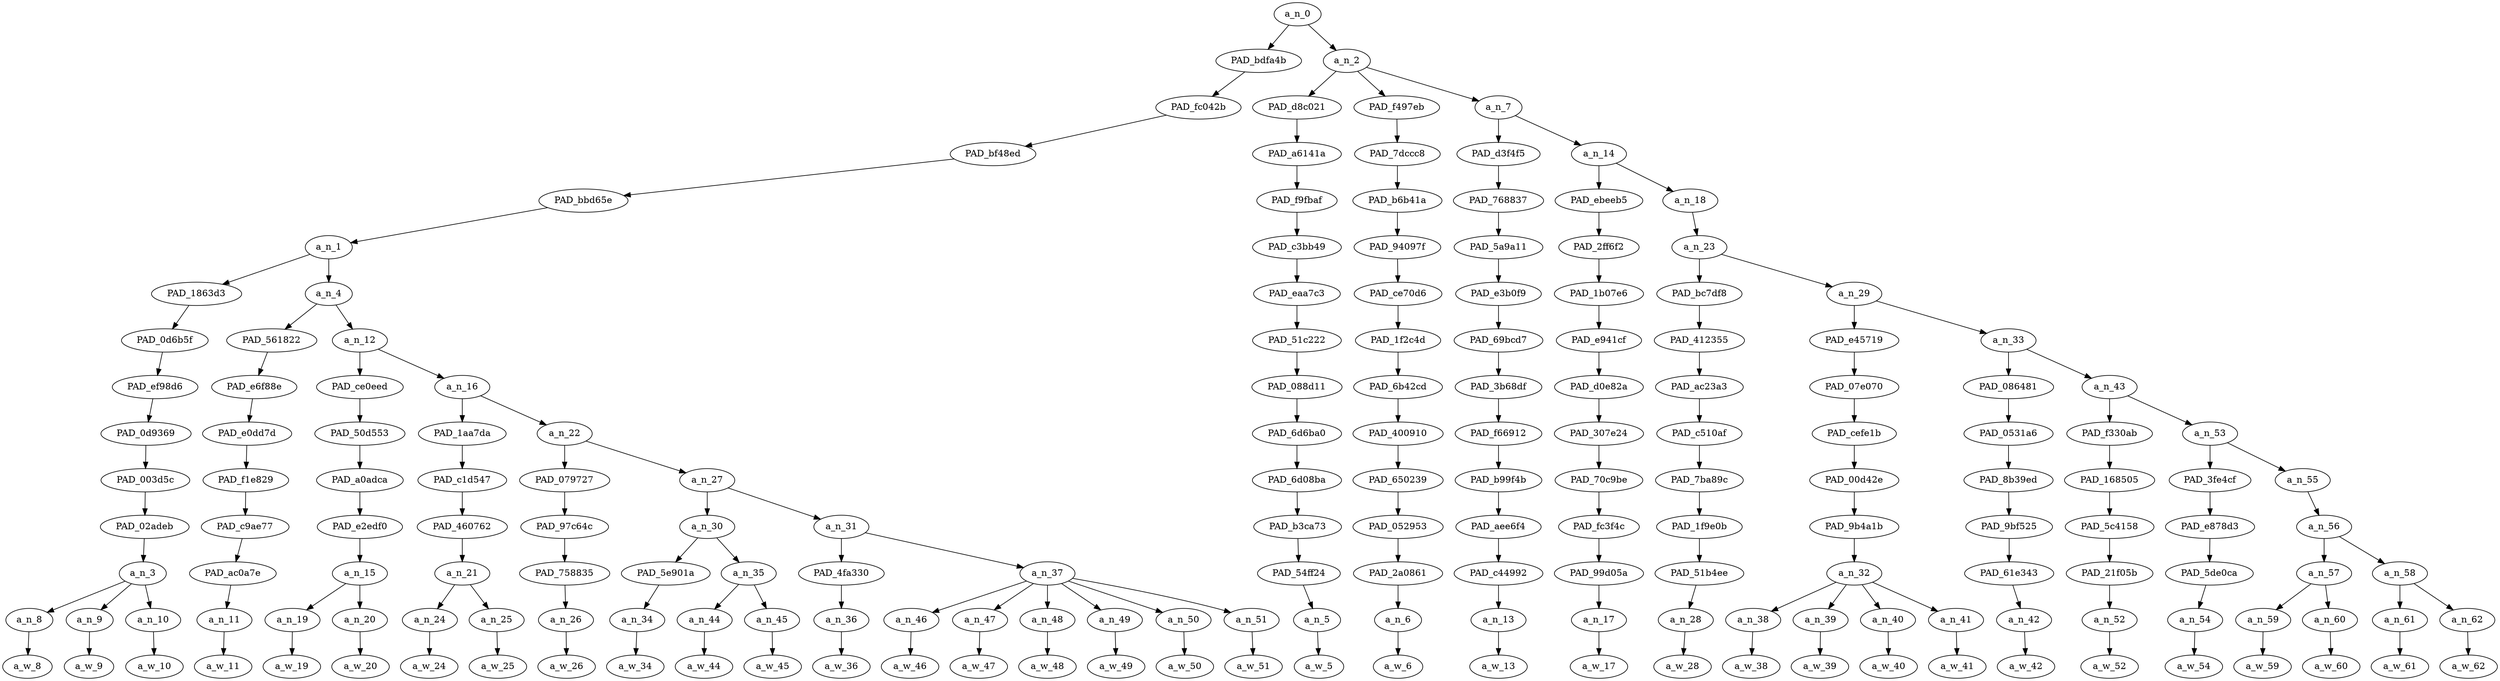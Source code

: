 strict digraph "" {
	a_n_0	[div_dir=1,
		index=0,
		level=14,
		pos="11.632161458333334,14!",
		text_span="[0, 1, 2, 3, 4, 5, 6, 7, 8, 9, 10, 11, 12, 13, 14, 15, 16, 17, 18, 19, 20, 21, 22, 23, 24, 25, 26, 27, 28, 29, 30, 31, 32, 33, 34]",
		value=1.00000000];
	PAD_bdfa4b	[div_dir=1,
		index=0,
		level=13,
		pos="2.8359375,13!",
		text_span="[0, 1, 2, 3, 4, 5, 6, 7, 8, 9, 10, 11, 12, 13, 14, 15, 16, 17, 18]",
		value=0.48099476];
	a_n_0 -> PAD_bdfa4b;
	a_n_2	[div_dir=1,
		index=1,
		level=13,
		pos="20.428385416666668,13!",
		text_span="[19, 20, 21, 22, 23, 24, 25, 26, 27, 28, 29, 30, 31, 32, 33, 34]",
		value=0.51893482];
	a_n_0 -> a_n_2;
	PAD_fc042b	[div_dir=1,
		index=0,
		level=12,
		pos="2.8359375,12!",
		text_span="[0, 1, 2, 3, 4, 5, 6, 7, 8, 9, 10, 11, 12, 13, 14, 15, 16, 17, 18]",
		value=0.48099476];
	PAD_bdfa4b -> PAD_fc042b;
	PAD_bf48ed	[div_dir=1,
		index=0,
		level=11,
		pos="2.8359375,11!",
		text_span="[0, 1, 2, 3, 4, 5, 6, 7, 8, 9, 10, 11, 12, 13, 14, 15, 16, 17, 18]",
		value=0.48099476];
	PAD_fc042b -> PAD_bf48ed;
	PAD_bbd65e	[div_dir=1,
		index=0,
		level=10,
		pos="2.8359375,10!",
		text_span="[0, 1, 2, 3, 4, 5, 6, 7, 8, 9, 10, 11, 12, 13, 14, 15, 16, 17, 18]",
		value=0.48099476];
	PAD_bf48ed -> PAD_bbd65e;
	a_n_1	[div_dir=1,
		index=0,
		level=9,
		pos="2.8359375,9!",
		text_span="[0, 1, 2, 3, 4, 5, 6, 7, 8, 9, 10, 11, 12, 13, 14, 15, 16, 17, 18]",
		value=0.48099476];
	PAD_bbd65e -> a_n_1;
	PAD_1863d3	[div_dir=1,
		index=0,
		level=8,
		pos="1.0,8!",
		text_span="[0, 1, 2]",
		value=0.13615182];
	a_n_1 -> PAD_1863d3;
	a_n_4	[div_dir=1,
		index=1,
		level=8,
		pos="4.671875,8!",
		text_span="[3, 4, 5, 6, 7, 8, 9, 10, 11, 12, 13, 14, 15, 16, 17, 18]",
		value=0.34477818];
	a_n_1 -> a_n_4;
	PAD_0d6b5f	[div_dir=1,
		index=0,
		level=7,
		pos="1.0,7!",
		text_span="[0, 1, 2]",
		value=0.13615182];
	PAD_1863d3 -> PAD_0d6b5f;
	PAD_ef98d6	[div_dir=1,
		index=0,
		level=6,
		pos="1.0,6!",
		text_span="[0, 1, 2]",
		value=0.13615182];
	PAD_0d6b5f -> PAD_ef98d6;
	PAD_0d9369	[div_dir=1,
		index=0,
		level=5,
		pos="1.0,5!",
		text_span="[0, 1, 2]",
		value=0.13615182];
	PAD_ef98d6 -> PAD_0d9369;
	PAD_003d5c	[div_dir=1,
		index=0,
		level=4,
		pos="1.0,4!",
		text_span="[0, 1, 2]",
		value=0.13615182];
	PAD_0d9369 -> PAD_003d5c;
	PAD_02adeb	[div_dir=1,
		index=0,
		level=3,
		pos="1.0,3!",
		text_span="[0, 1, 2]",
		value=0.13615182];
	PAD_003d5c -> PAD_02adeb;
	a_n_3	[div_dir=1,
		index=0,
		level=2,
		pos="1.0,2!",
		text_span="[0, 1, 2]",
		value=0.13615182];
	PAD_02adeb -> a_n_3;
	a_n_8	[div_dir=1,
		index=0,
		level=1,
		pos="0.0,1!",
		text_span="[0]",
		value=0.03722229];
	a_n_3 -> a_n_8;
	a_n_9	[div_dir=1,
		index=1,
		level=1,
		pos="1.0,1!",
		text_span="[1]",
		value=0.06169171];
	a_n_3 -> a_n_9;
	a_n_10	[div_dir=1,
		index=2,
		level=1,
		pos="2.0,1!",
		text_span="[2]",
		value=0.03703093];
	a_n_3 -> a_n_10;
	a_w_8	[div_dir=0,
		index=0,
		level=0,
		pos="0,0!",
		text_span="[0]",
		value="<user>"];
	a_n_8 -> a_w_8;
	a_w_9	[div_dir=0,
		index=1,
		level=0,
		pos="1,0!",
		text_span="[1]",
		value="<user>1"];
	a_n_9 -> a_w_9;
	a_w_10	[div_dir=0,
		index=2,
		level=0,
		pos="2,0!",
		text_span="[2]",
		value=welcome];
	a_n_10 -> a_w_10;
	PAD_561822	[div_dir=-1,
		index=1,
		level=7,
		pos="3.0,7!",
		text_span="[3]",
		value=0.01640491];
	a_n_4 -> PAD_561822;
	a_n_12	[div_dir=1,
		index=2,
		level=7,
		pos="6.34375,7!",
		text_span="[4, 5, 6, 7, 8, 9, 10, 11, 12, 13, 14, 15, 16, 17, 18]",
		value=0.32836687];
	a_n_4 -> a_n_12;
	PAD_e6f88e	[div_dir=-1,
		index=1,
		level=6,
		pos="3.0,6!",
		text_span="[3]",
		value=0.01640491];
	PAD_561822 -> PAD_e6f88e;
	PAD_e0dd7d	[div_dir=-1,
		index=1,
		level=5,
		pos="3.0,5!",
		text_span="[3]",
		value=0.01640491];
	PAD_e6f88e -> PAD_e0dd7d;
	PAD_f1e829	[div_dir=-1,
		index=1,
		level=4,
		pos="3.0,4!",
		text_span="[3]",
		value=0.01640491];
	PAD_e0dd7d -> PAD_f1e829;
	PAD_c9ae77	[div_dir=-1,
		index=1,
		level=3,
		pos="3.0,3!",
		text_span="[3]",
		value=0.01640491];
	PAD_f1e829 -> PAD_c9ae77;
	PAD_ac0a7e	[div_dir=-1,
		index=1,
		level=2,
		pos="3.0,2!",
		text_span="[3]",
		value=0.01640491];
	PAD_c9ae77 -> PAD_ac0a7e;
	a_n_11	[div_dir=-1,
		index=3,
		level=1,
		pos="3.0,1!",
		text_span="[3]",
		value=0.01640491];
	PAD_ac0a7e -> a_n_11;
	a_w_11	[div_dir=0,
		index=3,
		level=0,
		pos="3,0!",
		text_span="[3]",
		value=to];
	a_n_11 -> a_w_11;
	PAD_ce0eed	[div_dir=-1,
		index=2,
		level=6,
		pos="4.5,6!",
		text_span="[4, 5]",
		value=0.05132023];
	a_n_12 -> PAD_ce0eed;
	a_n_16	[div_dir=1,
		index=3,
		level=6,
		pos="8.1875,6!",
		text_span="[6, 7, 8, 9, 10, 11, 12, 13, 14, 15, 16, 17, 18]",
		value=0.27703027];
	a_n_12 -> a_n_16;
	PAD_50d553	[div_dir=-1,
		index=2,
		level=5,
		pos="4.5,5!",
		text_span="[4, 5]",
		value=0.05132023];
	PAD_ce0eed -> PAD_50d553;
	PAD_a0adca	[div_dir=-1,
		index=2,
		level=4,
		pos="4.5,4!",
		text_span="[4, 5]",
		value=0.05132023];
	PAD_50d553 -> PAD_a0adca;
	PAD_e2edf0	[div_dir=-1,
		index=2,
		level=3,
		pos="4.5,3!",
		text_span="[4, 5]",
		value=0.05132023];
	PAD_a0adca -> PAD_e2edf0;
	a_n_15	[div_dir=-1,
		index=2,
		level=2,
		pos="4.5,2!",
		text_span="[4, 5]",
		value=0.05132023];
	PAD_e2edf0 -> a_n_15;
	a_n_19	[div_dir=1,
		index=4,
		level=1,
		pos="4.0,1!",
		text_span="[4]",
		value=0.02304495];
	a_n_15 -> a_n_19;
	a_n_20	[div_dir=-1,
		index=5,
		level=1,
		pos="5.0,1!",
		text_span="[5]",
		value=0.02821437];
	a_n_15 -> a_n_20;
	a_w_19	[div_dir=0,
		index=4,
		level=0,
		pos="4,0!",
		text_span="[4]",
		value=modern];
	a_n_19 -> a_w_19;
	a_w_20	[div_dir=0,
		index=5,
		level=0,
		pos="5,0!",
		text_span="[5]",
		value=britain];
	a_n_20 -> a_w_20;
	PAD_1aa7da	[div_dir=1,
		index=3,
		level=5,
		pos="6.5,5!",
		text_span="[6, 7]",
		value=0.04292363];
	a_n_16 -> PAD_1aa7da;
	a_n_22	[div_dir=1,
		index=4,
		level=5,
		pos="9.875,5!",
		text_span="[8, 9, 10, 11, 12, 13, 14, 15, 16, 17, 18]",
		value=0.23406605];
	a_n_16 -> a_n_22;
	PAD_c1d547	[div_dir=1,
		index=3,
		level=4,
		pos="6.5,4!",
		text_span="[6, 7]",
		value=0.04292363];
	PAD_1aa7da -> PAD_c1d547;
	PAD_460762	[div_dir=1,
		index=3,
		level=3,
		pos="6.5,3!",
		text_span="[6, 7]",
		value=0.04292363];
	PAD_c1d547 -> PAD_460762;
	a_n_21	[div_dir=1,
		index=3,
		level=2,
		pos="6.5,2!",
		text_span="[6, 7]",
		value=0.04292363];
	PAD_460762 -> a_n_21;
	a_n_24	[div_dir=1,
		index=6,
		level=1,
		pos="6.0,1!",
		text_span="[6]",
		value=0.01753608];
	a_n_21 -> a_n_24;
	a_n_25	[div_dir=1,
		index=7,
		level=1,
		pos="7.0,1!",
		text_span="[7]",
		value=0.02534234];
	a_n_21 -> a_n_25;
	a_w_24	[div_dir=0,
		index=6,
		level=0,
		pos="6,0!",
		text_span="[6]",
		value=the];
	a_n_24 -> a_w_24;
	a_w_25	[div_dir=0,
		index=7,
		level=0,
		pos="7,0!",
		text_span="[7]",
		value=country];
	a_n_25 -> a_w_25;
	PAD_079727	[div_dir=1,
		index=4,
		level=4,
		pos="8.0,4!",
		text_span="[8]",
		value=0.01811013];
	a_n_22 -> PAD_079727;
	a_n_27	[div_dir=1,
		index=5,
		level=4,
		pos="11.75,4!",
		text_span="[9, 10, 11, 12, 13, 14, 15, 16, 17, 18]",
		value=0.21593097];
	a_n_22 -> a_n_27;
	PAD_97c64c	[div_dir=1,
		index=4,
		level=3,
		pos="8.0,3!",
		text_span="[8]",
		value=0.01811013];
	PAD_079727 -> PAD_97c64c;
	PAD_758835	[div_dir=1,
		index=4,
		level=2,
		pos="8.0,2!",
		text_span="[8]",
		value=0.01811013];
	PAD_97c64c -> PAD_758835;
	a_n_26	[div_dir=1,
		index=8,
		level=1,
		pos="8.0,1!",
		text_span="[8]",
		value=0.01811013];
	PAD_758835 -> a_n_26;
	a_w_26	[div_dir=0,
		index=8,
		level=0,
		pos="8,0!",
		text_span="[8]",
		value=where];
	a_n_26 -> a_w_26;
	a_n_30	[div_dir=1,
		index=5,
		level=3,
		pos="9.75,3!",
		text_span="[9, 10, 11]",
		value=0.05335535];
	a_n_27 -> a_n_30;
	a_n_31	[div_dir=-1,
		index=6,
		level=3,
		pos="13.75,3!",
		text_span="[12, 13, 14, 15, 16, 17, 18]",
		value=0.16255480];
	a_n_27 -> a_n_31;
	PAD_5e901a	[div_dir=1,
		index=5,
		level=2,
		pos="9.0,2!",
		text_span="[9]",
		value=0.01898048];
	a_n_30 -> PAD_5e901a;
	a_n_35	[div_dir=1,
		index=6,
		level=2,
		pos="10.5,2!",
		text_span="[10, 11]",
		value=0.03431786];
	a_n_30 -> a_n_35;
	a_n_34	[div_dir=1,
		index=9,
		level=1,
		pos="9.0,1!",
		text_span="[9]",
		value=0.01898048];
	PAD_5e901a -> a_n_34;
	a_w_34	[div_dir=0,
		index=9,
		level=0,
		pos="9,0!",
		text_span="[9]",
		value=freedom];
	a_n_34 -> a_w_34;
	a_n_44	[div_dir=-1,
		index=10,
		level=1,
		pos="10.0,1!",
		text_span="[10]",
		value=0.01386988];
	a_n_35 -> a_n_44;
	a_n_45	[div_dir=1,
		index=11,
		level=1,
		pos="11.0,1!",
		text_span="[11]",
		value=0.02042141];
	a_n_35 -> a_n_45;
	a_w_44	[div_dir=0,
		index=10,
		level=0,
		pos="10,0!",
		text_span="[10]",
		value=of];
	a_n_44 -> a_w_44;
	a_w_45	[div_dir=0,
		index=11,
		level=0,
		pos="11,0!",
		text_span="[11]",
		value=speech];
	a_n_45 -> a_w_45;
	PAD_4fa330	[div_dir=1,
		index=7,
		level=2,
		pos="12.0,2!",
		text_span="[12]",
		value=0.01550821];
	a_n_31 -> PAD_4fa330;
	a_n_37	[div_dir=-1,
		index=8,
		level=2,
		pos="15.5,2!",
		text_span="[13, 14, 15, 16, 17, 18]",
		value=0.14703376];
	a_n_31 -> a_n_37;
	a_n_36	[div_dir=1,
		index=12,
		level=1,
		pos="12.0,1!",
		text_span="[12]",
		value=0.01550821];
	PAD_4fa330 -> a_n_36;
	a_w_36	[div_dir=0,
		index=12,
		level=0,
		pos="12,0!",
		text_span="[12]",
		value=being];
	a_n_36 -> a_w_36;
	a_n_46	[div_dir=1,
		index=13,
		level=1,
		pos="13.0,1!",
		text_span="[13]",
		value=0.01825036];
	a_n_37 -> a_n_46;
	a_n_47	[div_dir=-1,
		index=14,
		level=1,
		pos="14.0,1!",
		text_span="[14]",
		value=0.02708205];
	a_n_37 -> a_n_47;
	a_n_48	[div_dir=1,
		index=15,
		level=1,
		pos="15.0,1!",
		text_span="[15]",
		value=0.01902470];
	a_n_37 -> a_n_48;
	a_n_49	[div_dir=1,
		index=16,
		level=1,
		pos="16.0,1!",
		text_span="[16]",
		value=0.02027640];
	a_n_37 -> a_n_49;
	a_n_50	[div_dir=-1,
		index=17,
		level=1,
		pos="17.0,1!",
		text_span="[17]",
		value=0.02452744];
	a_n_37 -> a_n_50;
	a_n_51	[div_dir=-1,
		index=18,
		level=1,
		pos="18.0,1!",
		text_span="[18]",
		value=0.03781827];
	a_n_37 -> a_n_51;
	a_w_46	[div_dir=0,
		index=13,
		level=0,
		pos="13,0!",
		text_span="[13]",
		value=white];
	a_n_46 -> a_w_46;
	a_w_47	[div_dir=0,
		index=14,
		level=0,
		pos="14,0!",
		text_span="[14]",
		value=heterosexual];
	a_n_47 -> a_w_47;
	a_w_48	[div_dir=0,
		index=15,
		level=0,
		pos="15,0!",
		text_span="[15]",
		value=male];
	a_n_48 -> a_w_48;
	a_w_49	[div_dir=0,
		index=16,
		level=0,
		pos="16,0!",
		text_span="[16]",
		value=female];
	a_n_49 -> a_w_49;
	a_w_50	[div_dir=0,
		index=17,
		level=0,
		pos="17,0!",
		text_span="[17]",
		value=non];
	a_n_50 -> a_w_50;
	a_w_51	[div_dir=0,
		index=18,
		level=0,
		pos="18,0!",
		text_span="[18]",
		value=muslim];
	a_n_51 -> a_w_51;
	PAD_d8c021	[div_dir=1,
		index=1,
		level=12,
		pos="19.0,12!",
		text_span="[19]",
		value=0.01768164];
	a_n_2 -> PAD_d8c021;
	PAD_f497eb	[div_dir=1,
		index=2,
		level=12,
		pos="20.0,12!",
		text_span="[20]",
		value=0.01690976];
	a_n_2 -> PAD_f497eb;
	a_n_7	[div_dir=1,
		index=3,
		level=12,
		pos="22.28515625,12!",
		text_span="[21, 22, 23, 24, 25, 26, 27, 28, 29, 30, 31, 32, 33, 34]",
		value=0.48430735];
	a_n_2 -> a_n_7;
	PAD_a6141a	[div_dir=1,
		index=1,
		level=11,
		pos="19.0,11!",
		text_span="[19]",
		value=0.01768164];
	PAD_d8c021 -> PAD_a6141a;
	PAD_f9fbaf	[div_dir=1,
		index=1,
		level=10,
		pos="19.0,10!",
		text_span="[19]",
		value=0.01768164];
	PAD_a6141a -> PAD_f9fbaf;
	PAD_c3bb49	[div_dir=1,
		index=1,
		level=9,
		pos="19.0,9!",
		text_span="[19]",
		value=0.01768164];
	PAD_f9fbaf -> PAD_c3bb49;
	PAD_eaa7c3	[div_dir=1,
		index=2,
		level=8,
		pos="19.0,8!",
		text_span="[19]",
		value=0.01768164];
	PAD_c3bb49 -> PAD_eaa7c3;
	PAD_51c222	[div_dir=1,
		index=3,
		level=7,
		pos="19.0,7!",
		text_span="[19]",
		value=0.01768164];
	PAD_eaa7c3 -> PAD_51c222;
	PAD_088d11	[div_dir=1,
		index=4,
		level=6,
		pos="19.0,6!",
		text_span="[19]",
		value=0.01768164];
	PAD_51c222 -> PAD_088d11;
	PAD_6d6ba0	[div_dir=1,
		index=5,
		level=5,
		pos="19.0,5!",
		text_span="[19]",
		value=0.01768164];
	PAD_088d11 -> PAD_6d6ba0;
	PAD_6d08ba	[div_dir=1,
		index=6,
		level=4,
		pos="19.0,4!",
		text_span="[19]",
		value=0.01768164];
	PAD_6d6ba0 -> PAD_6d08ba;
	PAD_b3ca73	[div_dir=1,
		index=7,
		level=3,
		pos="19.0,3!",
		text_span="[19]",
		value=0.01768164];
	PAD_6d08ba -> PAD_b3ca73;
	PAD_54ff24	[div_dir=1,
		index=9,
		level=2,
		pos="19.0,2!",
		text_span="[19]",
		value=0.01768164];
	PAD_b3ca73 -> PAD_54ff24;
	a_n_5	[div_dir=1,
		index=19,
		level=1,
		pos="19.0,1!",
		text_span="[19]",
		value=0.01768164];
	PAD_54ff24 -> a_n_5;
	a_w_5	[div_dir=0,
		index=19,
		level=0,
		pos="19,0!",
		text_span="[19]",
		value=is];
	a_n_5 -> a_w_5;
	PAD_7dccc8	[div_dir=1,
		index=2,
		level=11,
		pos="20.0,11!",
		text_span="[20]",
		value=0.01690976];
	PAD_f497eb -> PAD_7dccc8;
	PAD_b6b41a	[div_dir=1,
		index=2,
		level=10,
		pos="20.0,10!",
		text_span="[20]",
		value=0.01690976];
	PAD_7dccc8 -> PAD_b6b41a;
	PAD_94097f	[div_dir=1,
		index=2,
		level=9,
		pos="20.0,9!",
		text_span="[20]",
		value=0.01690976];
	PAD_b6b41a -> PAD_94097f;
	PAD_ce70d6	[div_dir=1,
		index=3,
		level=8,
		pos="20.0,8!",
		text_span="[20]",
		value=0.01690976];
	PAD_94097f -> PAD_ce70d6;
	PAD_1f2c4d	[div_dir=1,
		index=4,
		level=7,
		pos="20.0,7!",
		text_span="[20]",
		value=0.01690976];
	PAD_ce70d6 -> PAD_1f2c4d;
	PAD_6b42cd	[div_dir=1,
		index=5,
		level=6,
		pos="20.0,6!",
		text_span="[20]",
		value=0.01690976];
	PAD_1f2c4d -> PAD_6b42cd;
	PAD_400910	[div_dir=1,
		index=6,
		level=5,
		pos="20.0,5!",
		text_span="[20]",
		value=0.01690976];
	PAD_6b42cd -> PAD_400910;
	PAD_650239	[div_dir=1,
		index=7,
		level=4,
		pos="20.0,4!",
		text_span="[20]",
		value=0.01690976];
	PAD_400910 -> PAD_650239;
	PAD_052953	[div_dir=1,
		index=8,
		level=3,
		pos="20.0,3!",
		text_span="[20]",
		value=0.01690976];
	PAD_650239 -> PAD_052953;
	PAD_2a0861	[div_dir=1,
		index=10,
		level=2,
		pos="20.0,2!",
		text_span="[20]",
		value=0.01690976];
	PAD_052953 -> PAD_2a0861;
	a_n_6	[div_dir=1,
		index=20,
		level=1,
		pos="20.0,1!",
		text_span="[20]",
		value=0.01690976];
	PAD_2a0861 -> a_n_6;
	a_w_6	[div_dir=0,
		index=20,
		level=0,
		pos="20,0!",
		text_span="[20]",
		value=now];
	a_n_6 -> a_w_6;
	PAD_d3f4f5	[div_dir=1,
		index=3,
		level=11,
		pos="21.0,11!",
		text_span="[21]",
		value=0.01700918];
	a_n_7 -> PAD_d3f4f5;
	a_n_14	[div_dir=1,
		index=4,
		level=11,
		pos="23.5703125,11!",
		text_span="[22, 23, 24, 25, 26, 27, 28, 29, 30, 31, 32, 33, 34]",
		value=0.46727644];
	a_n_7 -> a_n_14;
	PAD_768837	[div_dir=1,
		index=3,
		level=10,
		pos="21.0,10!",
		text_span="[21]",
		value=0.01700918];
	PAD_d3f4f5 -> PAD_768837;
	PAD_5a9a11	[div_dir=1,
		index=3,
		level=9,
		pos="21.0,9!",
		text_span="[21]",
		value=0.01700918];
	PAD_768837 -> PAD_5a9a11;
	PAD_e3b0f9	[div_dir=1,
		index=4,
		level=8,
		pos="21.0,8!",
		text_span="[21]",
		value=0.01700918];
	PAD_5a9a11 -> PAD_e3b0f9;
	PAD_69bcd7	[div_dir=1,
		index=5,
		level=7,
		pos="21.0,7!",
		text_span="[21]",
		value=0.01700918];
	PAD_e3b0f9 -> PAD_69bcd7;
	PAD_3b68df	[div_dir=1,
		index=6,
		level=6,
		pos="21.0,6!",
		text_span="[21]",
		value=0.01700918];
	PAD_69bcd7 -> PAD_3b68df;
	PAD_f66912	[div_dir=1,
		index=7,
		level=5,
		pos="21.0,5!",
		text_span="[21]",
		value=0.01700918];
	PAD_3b68df -> PAD_f66912;
	PAD_b99f4b	[div_dir=1,
		index=8,
		level=4,
		pos="21.0,4!",
		text_span="[21]",
		value=0.01700918];
	PAD_f66912 -> PAD_b99f4b;
	PAD_aee6f4	[div_dir=1,
		index=9,
		level=3,
		pos="21.0,3!",
		text_span="[21]",
		value=0.01700918];
	PAD_b99f4b -> PAD_aee6f4;
	PAD_c44992	[div_dir=1,
		index=11,
		level=2,
		pos="21.0,2!",
		text_span="[21]",
		value=0.01700918];
	PAD_aee6f4 -> PAD_c44992;
	a_n_13	[div_dir=1,
		index=21,
		level=1,
		pos="21.0,1!",
		text_span="[21]",
		value=0.01700918];
	PAD_c44992 -> a_n_13;
	a_w_13	[div_dir=0,
		index=21,
		level=0,
		pos="21,0!",
		text_span="[21]",
		value=classed];
	a_n_13 -> a_w_13;
	PAD_ebeeb5	[div_dir=1,
		index=4,
		level=10,
		pos="22.0,10!",
		text_span="[22]",
		value=0.01261834];
	a_n_14 -> PAD_ebeeb5;
	a_n_18	[div_dir=1,
		index=5,
		level=10,
		pos="25.140625,10!",
		text_span="[23, 24, 25, 26, 27, 28, 29, 30, 31, 32, 33, 34]",
		value=0.45463896];
	a_n_14 -> a_n_18;
	PAD_2ff6f2	[div_dir=1,
		index=4,
		level=9,
		pos="22.0,9!",
		text_span="[22]",
		value=0.01261834];
	PAD_ebeeb5 -> PAD_2ff6f2;
	PAD_1b07e6	[div_dir=1,
		index=5,
		level=8,
		pos="22.0,8!",
		text_span="[22]",
		value=0.01261834];
	PAD_2ff6f2 -> PAD_1b07e6;
	PAD_e941cf	[div_dir=1,
		index=6,
		level=7,
		pos="22.0,7!",
		text_span="[22]",
		value=0.01261834];
	PAD_1b07e6 -> PAD_e941cf;
	PAD_d0e82a	[div_dir=1,
		index=7,
		level=6,
		pos="22.0,6!",
		text_span="[22]",
		value=0.01261834];
	PAD_e941cf -> PAD_d0e82a;
	PAD_307e24	[div_dir=1,
		index=8,
		level=5,
		pos="22.0,5!",
		text_span="[22]",
		value=0.01261834];
	PAD_d0e82a -> PAD_307e24;
	PAD_70c9be	[div_dir=1,
		index=9,
		level=4,
		pos="22.0,4!",
		text_span="[22]",
		value=0.01261834];
	PAD_307e24 -> PAD_70c9be;
	PAD_fc3f4c	[div_dir=1,
		index=10,
		level=3,
		pos="22.0,3!",
		text_span="[22]",
		value=0.01261834];
	PAD_70c9be -> PAD_fc3f4c;
	PAD_99d05a	[div_dir=1,
		index=12,
		level=2,
		pos="22.0,2!",
		text_span="[22]",
		value=0.01261834];
	PAD_fc3f4c -> PAD_99d05a;
	a_n_17	[div_dir=1,
		index=22,
		level=1,
		pos="22.0,1!",
		text_span="[22]",
		value=0.01261834];
	PAD_99d05a -> a_n_17;
	a_w_17	[div_dir=0,
		index=22,
		level=0,
		pos="22,0!",
		text_span="[22]",
		value=as];
	a_n_17 -> a_w_17;
	a_n_23	[div_dir=1,
		index=5,
		level=9,
		pos="25.140625,9!",
		text_span="[23, 24, 25, 26, 27, 28, 29, 30, 31, 32, 33, 34]",
		value=0.45462083];
	a_n_18 -> a_n_23;
	PAD_bc7df8	[div_dir=1,
		index=6,
		level=8,
		pos="23.0,8!",
		text_span="[23]",
		value=0.01725416];
	a_n_23 -> PAD_bc7df8;
	a_n_29	[div_dir=-1,
		index=7,
		level=8,
		pos="27.28125,8!",
		text_span="[24, 25, 26, 27, 28, 29, 30, 31, 32, 33, 34]",
		value=0.43734854];
	a_n_23 -> a_n_29;
	PAD_412355	[div_dir=1,
		index=7,
		level=7,
		pos="23.0,7!",
		text_span="[23]",
		value=0.01725416];
	PAD_bc7df8 -> PAD_412355;
	PAD_ac23a3	[div_dir=1,
		index=8,
		level=6,
		pos="23.0,6!",
		text_span="[23]",
		value=0.01725416];
	PAD_412355 -> PAD_ac23a3;
	PAD_c510af	[div_dir=1,
		index=9,
		level=5,
		pos="23.0,5!",
		text_span="[23]",
		value=0.01725416];
	PAD_ac23a3 -> PAD_c510af;
	PAD_7ba89c	[div_dir=1,
		index=10,
		level=4,
		pos="23.0,4!",
		text_span="[23]",
		value=0.01725416];
	PAD_c510af -> PAD_7ba89c;
	PAD_1f9e0b	[div_dir=1,
		index=11,
		level=3,
		pos="23.0,3!",
		text_span="[23]",
		value=0.01725416];
	PAD_7ba89c -> PAD_1f9e0b;
	PAD_51b4ee	[div_dir=1,
		index=13,
		level=2,
		pos="23.0,2!",
		text_span="[23]",
		value=0.01725416];
	PAD_1f9e0b -> PAD_51b4ee;
	a_n_28	[div_dir=1,
		index=23,
		level=1,
		pos="23.0,1!",
		text_span="[23]",
		value=0.01725416];
	PAD_51b4ee -> a_n_28;
	a_w_28	[div_dir=0,
		index=23,
		level=0,
		pos="23,0!",
		text_span="[23]",
		value=being1];
	a_n_28 -> a_w_28;
	PAD_e45719	[div_dir=1,
		index=8,
		level=7,
		pos="25.5,7!",
		text_span="[24, 25, 26, 27]",
		value=0.28979257];
	a_n_29 -> PAD_e45719;
	a_n_33	[div_dir=-1,
		index=9,
		level=7,
		pos="29.0625,7!",
		text_span="[28, 29, 30, 31, 32, 33, 34]",
		value=0.14754374];
	a_n_29 -> a_n_33;
	PAD_07e070	[div_dir=1,
		index=9,
		level=6,
		pos="25.5,6!",
		text_span="[24, 25, 26, 27]",
		value=0.28979257];
	PAD_e45719 -> PAD_07e070;
	PAD_cefe1b	[div_dir=1,
		index=10,
		level=5,
		pos="25.5,5!",
		text_span="[24, 25, 26, 27]",
		value=0.28979257];
	PAD_07e070 -> PAD_cefe1b;
	PAD_00d42e	[div_dir=1,
		index=11,
		level=4,
		pos="25.5,4!",
		text_span="[24, 25, 26, 27]",
		value=0.28979257];
	PAD_cefe1b -> PAD_00d42e;
	PAD_9b4a1b	[div_dir=1,
		index=12,
		level=3,
		pos="25.5,3!",
		text_span="[24, 25, 26, 27]",
		value=0.28979257];
	PAD_00d42e -> PAD_9b4a1b;
	a_n_32	[div_dir=1,
		index=14,
		level=2,
		pos="25.5,2!",
		text_span="[24, 25, 26, 27]",
		value=0.28979257];
	PAD_9b4a1b -> a_n_32;
	a_n_38	[div_dir=1,
		index=24,
		level=1,
		pos="24.0,1!",
		text_span="[24]",
		value=0.03284205];
	a_n_32 -> a_n_38;
	a_n_39	[div_dir=-1,
		index=25,
		level=1,
		pos="25.0,1!",
		text_span="[25]",
		value=0.04425101];
	a_n_32 -> a_n_39;
	a_n_40	[div_dir=1,
		index=26,
		level=1,
		pos="26.0,1!",
		text_span="[26]",
		value=0.07512477];
	a_n_32 -> a_n_40;
	a_n_41	[div_dir=1,
		index=27,
		level=1,
		pos="27.0,1!",
		text_span="[27]",
		value=0.13752631];
	a_n_32 -> a_n_41;
	a_w_38	[div_dir=0,
		index=24,
		level=0,
		pos="24,0!",
		text_span="[24]",
		value=racist];
	a_n_38 -> a_w_38;
	a_w_39	[div_dir=0,
		index=25,
		level=0,
		pos="25,0!",
		text_span="[25]",
		value=fascist];
	a_n_39 -> a_w_39;
	a_w_40	[div_dir=0,
		index=26,
		level=0,
		pos="26,0!",
		text_span="[26]",
		value=homophobic];
	a_n_40 -> a_w_40;
	a_w_41	[div_dir=0,
		index=27,
		level=0,
		pos="27,0!",
		text_span="[27]",
		value=islamophobic];
	a_n_41 -> a_w_41;
	PAD_086481	[div_dir=-1,
		index=10,
		level=6,
		pos="28.0,6!",
		text_span="[28]",
		value=0.01959503];
	a_n_33 -> PAD_086481;
	a_n_43	[div_dir=-1,
		index=11,
		level=6,
		pos="30.125,6!",
		text_span="[29, 30, 31, 32, 33, 34]",
		value=0.12788018];
	a_n_33 -> a_n_43;
	PAD_0531a6	[div_dir=-1,
		index=11,
		level=5,
		pos="28.0,5!",
		text_span="[28]",
		value=0.01959503];
	PAD_086481 -> PAD_0531a6;
	PAD_8b39ed	[div_dir=-1,
		index=12,
		level=4,
		pos="28.0,4!",
		text_span="[28]",
		value=0.01959503];
	PAD_0531a6 -> PAD_8b39ed;
	PAD_9bf525	[div_dir=-1,
		index=13,
		level=3,
		pos="28.0,3!",
		text_span="[28]",
		value=0.01959503];
	PAD_8b39ed -> PAD_9bf525;
	PAD_61e343	[div_dir=-1,
		index=15,
		level=2,
		pos="28.0,2!",
		text_span="[28]",
		value=0.01959503];
	PAD_9bf525 -> PAD_61e343;
	a_n_42	[div_dir=-1,
		index=28,
		level=1,
		pos="28.0,1!",
		text_span="[28]",
		value=0.01959503];
	PAD_61e343 -> a_n_42;
	a_w_42	[div_dir=0,
		index=28,
		level=0,
		pos="28,0!",
		text_span="[28]",
		value=made];
	a_n_42 -> a_w_42;
	PAD_f330ab	[div_dir=-1,
		index=12,
		level=5,
		pos="29.0,5!",
		text_span="[29]",
		value=0.01865049];
	a_n_43 -> PAD_f330ab;
	a_n_53	[div_dir=-1,
		index=13,
		level=5,
		pos="31.25,5!",
		text_span="[30, 31, 32, 33, 34]",
		value=0.10916283];
	a_n_43 -> a_n_53;
	PAD_168505	[div_dir=-1,
		index=13,
		level=4,
		pos="29.0,4!",
		text_span="[29]",
		value=0.01865049];
	PAD_f330ab -> PAD_168505;
	PAD_5c4158	[div_dir=-1,
		index=14,
		level=3,
		pos="29.0,3!",
		text_span="[29]",
		value=0.01865049];
	PAD_168505 -> PAD_5c4158;
	PAD_21f05b	[div_dir=-1,
		index=16,
		level=2,
		pos="29.0,2!",
		text_span="[29]",
		value=0.01865049];
	PAD_5c4158 -> PAD_21f05b;
	a_n_52	[div_dir=-1,
		index=29,
		level=1,
		pos="29.0,1!",
		text_span="[29]",
		value=0.01865049];
	PAD_21f05b -> a_n_52;
	a_w_52	[div_dir=0,
		index=29,
		level=0,
		pos="29,0!",
		text_span="[29]",
		value=up];
	a_n_52 -> a_w_52;
	PAD_3fe4cf	[div_dir=-1,
		index=14,
		level=4,
		pos="30.0,4!",
		text_span="[30]",
		value=0.02884783];
	a_n_53 -> PAD_3fe4cf;
	a_n_55	[div_dir=-1,
		index=15,
		level=4,
		pos="32.5,4!",
		text_span="[31, 32, 33, 34]",
		value=0.08027197];
	a_n_53 -> a_n_55;
	PAD_e878d3	[div_dir=-1,
		index=15,
		level=3,
		pos="30.0,3!",
		text_span="[30]",
		value=0.02884783];
	PAD_3fe4cf -> PAD_e878d3;
	PAD_5de0ca	[div_dir=-1,
		index=17,
		level=2,
		pos="30.0,2!",
		text_span="[30]",
		value=0.02884783];
	PAD_e878d3 -> PAD_5de0ca;
	a_n_54	[div_dir=-1,
		index=30,
		level=1,
		pos="30.0,1!",
		text_span="[30]",
		value=0.02884783];
	PAD_5de0ca -> a_n_54;
	a_w_54	[div_dir=0,
		index=30,
		level=0,
		pos="30,0!",
		text_span="[30]",
		value=word];
	a_n_54 -> a_w_54;
	a_n_56	[div_dir=-1,
		index=16,
		level=3,
		pos="32.5,3!",
		text_span="[31, 32, 33, 34]",
		value=0.08024522];
	a_n_55 -> a_n_56;
	a_n_57	[div_dir=1,
		index=18,
		level=2,
		pos="31.5,2!",
		text_span="[31, 32]",
		value=0.03970012];
	a_n_56 -> a_n_57;
	a_n_58	[div_dir=-1,
		index=19,
		level=2,
		pos="33.5,2!",
		text_span="[33, 34]",
		value=0.04051834];
	a_n_56 -> a_n_58;
	a_n_59	[div_dir=-1,
		index=31,
		level=1,
		pos="31.0,1!",
		text_span="[31]",
		value=0.01685540];
	a_n_57 -> a_n_59;
	a_n_60	[div_dir=1,
		index=32,
		level=1,
		pos="32.0,1!",
		text_span="[32]",
		value=0.02283766];
	a_n_57 -> a_n_60;
	a_w_59	[div_dir=0,
		index=31,
		level=0,
		pos="31,0!",
		text_span="[31]",
		value=the1];
	a_n_59 -> a_w_59;
	a_w_60	[div_dir=0,
		index=32,
		level=0,
		pos="32,0!",
		text_span="[32]",
		value=country1];
	a_n_60 -> a_w_60;
	a_n_61	[div_dir=1,
		index=33,
		level=1,
		pos="33.0,1!",
		text_span="[33]",
		value=0.01742968];
	a_n_58 -> a_n_61;
	a_n_62	[div_dir=-1,
		index=34,
		level=1,
		pos="34.0,1!",
		text_span="[34]",
		value=0.02304353];
	a_n_58 -> a_n_62;
	a_w_61	[div_dir=0,
		index=33,
		level=0,
		pos="33,0!",
		text_span="[33]",
		value=is1];
	a_n_61 -> a_w_61;
	a_w_62	[div_dir=0,
		index=34,
		level=0,
		pos="34,0!",
		text_span="[34]",
		value=falling];
	a_n_62 -> a_w_62;
}
